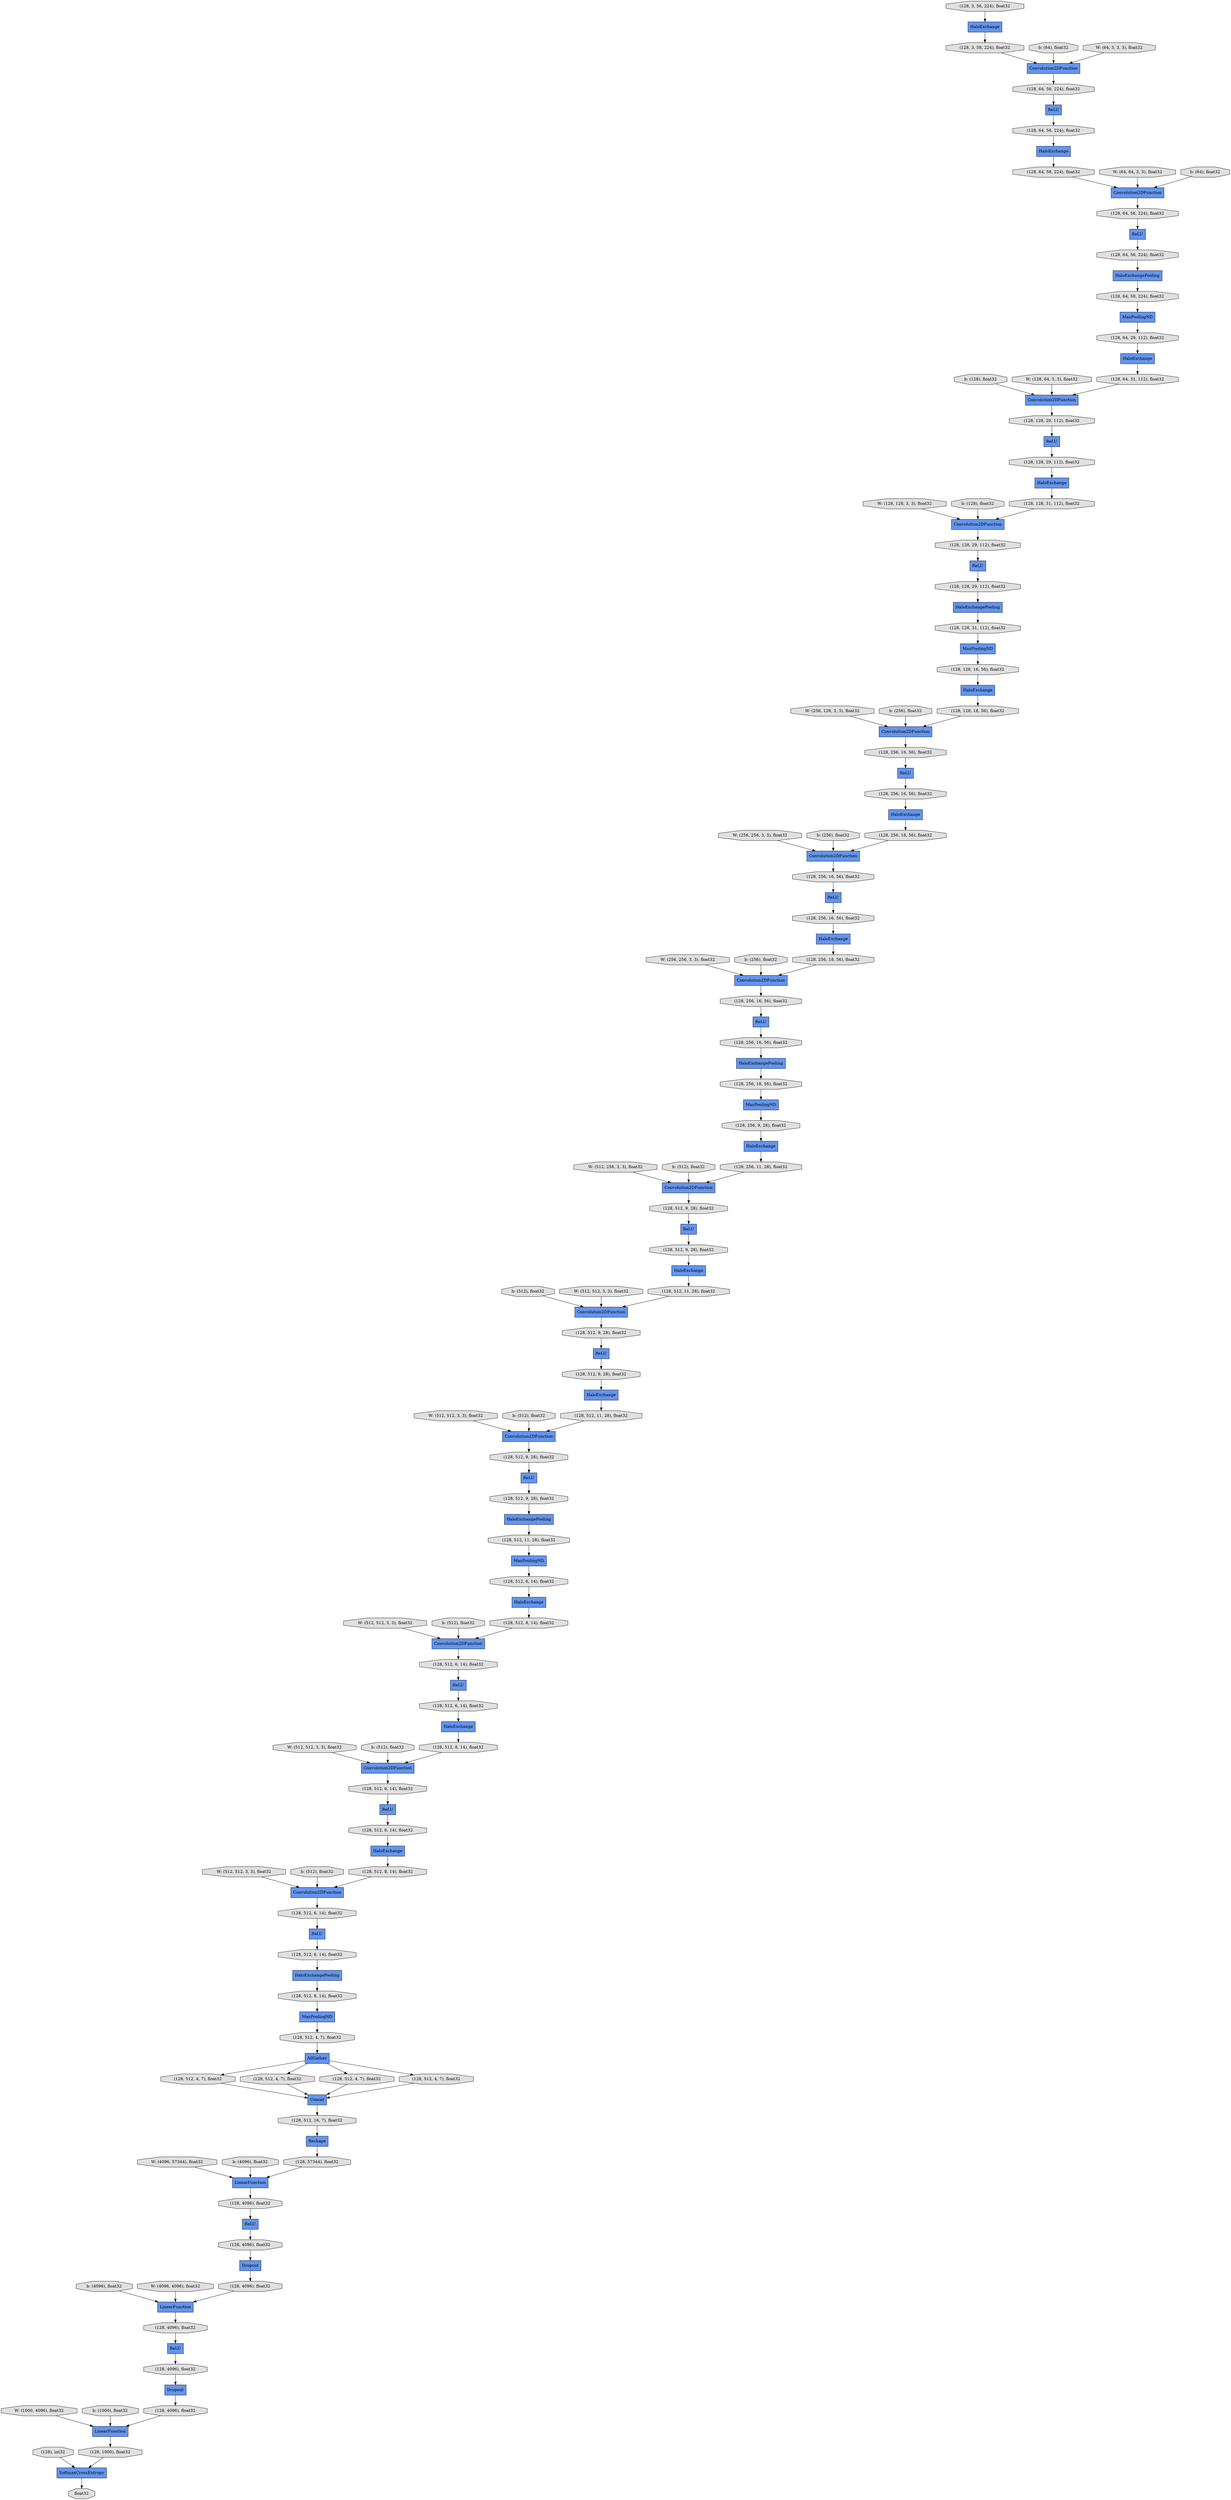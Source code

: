 digraph graphname{rankdir=TB;47146342285392 [label="ReLU",shape="record",fillcolor="#6495ED",style="filled"];47146349518992 [label="(128, 4096), float32",shape="octagon",fillcolor="#E0E0E0",style="filled"];47146342285456 [label="HaloExchange",shape="record",fillcolor="#6495ED",style="filled"];47144398725392 [label="b: (512), float32",shape="octagon",fillcolor="#E0E0E0",style="filled"];47146342113616 [label="ReLU",shape="record",fillcolor="#6495ED",style="filled"];47146349502864 [label="(128, 512, 4, 7), float32",shape="octagon",fillcolor="#E0E0E0",style="filled"];47146341998992 [label="(128, 512, 11, 28), float32",shape="octagon",fillcolor="#E0E0E0",style="filled"];47144398733776 [label="b: (4096), float32",shape="octagon",fillcolor="#E0E0E0",style="filled"];47146341999056 [label="(128, 512, 9, 28), float32",shape="octagon",fillcolor="#E0E0E0",style="filled"];47146341999120 [label="(128, 512, 9, 28), float32",shape="octagon",fillcolor="#E0E0E0",style="filled"];47146349519440 [label="(128, 4096), float32",shape="octagon",fillcolor="#E0E0E0",style="filled"];47144398725712 [label="W: (512, 512, 3, 3), float32",shape="octagon",fillcolor="#E0E0E0",style="filled"];47146342539856 [label="HaloExchange",shape="record",fillcolor="#6495ED",style="filled"];47146349503120 [label="(128, 512, 4, 7), float32",shape="octagon",fillcolor="#E0E0E0",style="filled"];47144398734096 [label="W: (1000, 4096), float32",shape="octagon",fillcolor="#E0E0E0",style="filled"];47146349503248 [label="(128, 512, 4, 7), float32",shape="octagon",fillcolor="#E0E0E0",style="filled"];47146341999376 [label="(128, 256, 9, 28), float32",shape="octagon",fillcolor="#E0E0E0",style="filled"];47146349519760 [label="(128, 1000), float32",shape="octagon",fillcolor="#E0E0E0",style="filled"];47146341999504 [label="ReLU",shape="record",fillcolor="#6495ED",style="filled"];47144398726096 [label="b: (512), float32",shape="octagon",fillcolor="#E0E0E0",style="filled"];47146349503440 [label="(128, 512, 4, 7), float32",shape="octagon",fillcolor="#E0E0E0",style="filled"];47146349503504 [label="(128), int32",shape="octagon",fillcolor="#E0E0E0",style="filled"];47146349519888 [label="float32",shape="octagon",fillcolor="#E0E0E0",style="filled"];47146342114320 [label="Convolution2DFunction",shape="record",fillcolor="#6495ED",style="filled"];47144398734480 [label="b: (1000), float32",shape="octagon",fillcolor="#E0E0E0",style="filled"];47146349503632 [label="ReLU",shape="record",fillcolor="#6495ED",style="filled"];47146349503760 [label="(128, 512, 16, 7), float32",shape="octagon",fillcolor="#E0E0E0",style="filled"];47144398726416 [label="W: (512, 512, 3, 3), float32",shape="octagon",fillcolor="#E0E0E0",style="filled"];47146342114576 [label="HaloExchange",shape="record",fillcolor="#6495ED",style="filled"];47144208721232 [label="Dropout",shape="record",fillcolor="#6495ED",style="filled"];47146342000080 [label="(128, 512, 9, 28), float32",shape="octagon",fillcolor="#E0E0E0",style="filled"];47146342000208 [label="Convolution2DFunction",shape="record",fillcolor="#6495ED",style="filled"];47144398726800 [label="b: (512), float32",shape="octagon",fillcolor="#E0E0E0",style="filled"];47146342000336 [label="MaxPoolingND",shape="record",fillcolor="#6495ED",style="filled"];47146342000464 [label="Convolution2DFunction",shape="record",fillcolor="#6495ED",style="filled"];47146342000528 [label="(128, 512, 11, 28), float32",shape="octagon",fillcolor="#E0E0E0",style="filled"];47144398727120 [label="W: (512, 512, 3, 3), float32",shape="octagon",fillcolor="#E0E0E0",style="filled"];47146342385680 [label="HaloExchangePooling",shape="record",fillcolor="#6495ED",style="filled"];47146349504592 [label="(128, 57344), float32",shape="octagon",fillcolor="#E0E0E0",style="filled"];47146349504720 [label="LinearFunction",shape="record",fillcolor="#6495ED",style="filled"];47146293602512 [label="Convolution2DFunction",shape="record",fillcolor="#6495ED",style="filled"];47146342000848 [label="HaloExchange",shape="record",fillcolor="#6495ED",style="filled"];47146342000912 [label="HaloExchange",shape="record",fillcolor="#6495ED",style="filled"];47146349504848 [label="(128, 4096), float32",shape="octagon",fillcolor="#E0E0E0",style="filled"];47144398727504 [label="b: (512), float32",shape="octagon",fillcolor="#E0E0E0",style="filled"];47146342001040 [label="ReLU",shape="record",fillcolor="#6495ED",style="filled"];47146293602768 [label="ReLU",shape="record",fillcolor="#6495ED",style="filled"];47146342386128 [label="Convolution2DFunction",shape="record",fillcolor="#6495ED",style="filled"];47146349505104 [label="(128, 4096), float32",shape="octagon",fillcolor="#E0E0E0",style="filled"];47146342001232 [label="(128, 256, 16, 56), float32",shape="octagon",fillcolor="#E0E0E0",style="filled"];47146293602960 [label="ReLU",shape="record",fillcolor="#6495ED",style="filled"];47144398727824 [label="W: (512, 512, 3, 3), float32",shape="octagon",fillcolor="#E0E0E0",style="filled"];47146349505232 [label="LinearFunction",shape="record",fillcolor="#6495ED",style="filled"];47146293603024 [label="(128, 512, 6, 14), float32",shape="octagon",fillcolor="#E0E0E0",style="filled"];47146342001360 [label="(128, 256, 11, 28), float32",shape="octagon",fillcolor="#E0E0E0",style="filled"];47146293603152 [label="Convolution2DFunction",shape="record",fillcolor="#6495ED",style="filled"];47146342001616 [label="Convolution2DFunction",shape="record",fillcolor="#6495ED",style="filled"];47144398728208 [label="b: (512), float32",shape="octagon",fillcolor="#E0E0E0",style="filled"];47146293603344 [label="(128, 512, 6, 14), float32",shape="octagon",fillcolor="#E0E0E0",style="filled"];47146342001680 [label="(128, 512, 11, 28), float32",shape="octagon",fillcolor="#E0E0E0",style="filled"];47146342001808 [label="HaloExchange",shape="record",fillcolor="#6495ED",style="filled"];47146293603536 [label="(128, 512, 8, 14), float32",shape="octagon",fillcolor="#E0E0E0",style="filled"];47144398728528 [label="W: (4096, 57344), float32",shape="octagon",fillcolor="#E0E0E0",style="filled"];47146342002000 [label="HaloExchangePooling",shape="record",fillcolor="#6495ED",style="filled"];47146349505936 [label="(128, 4096), float32",shape="octagon",fillcolor="#E0E0E0",style="filled"];47146342002064 [label="(128, 512, 9, 28), float32",shape="octagon",fillcolor="#E0E0E0",style="filled"];47146342002256 [label="(128, 512, 9, 28), float32",shape="octagon",fillcolor="#E0E0E0",style="filled"];47146349506192 [label="Dropout",shape="record",fillcolor="#6495ED",style="filled"];47144398728848 [label="b: (4096), float32",shape="octagon",fillcolor="#E0E0E0",style="filled"];47146349506256 [label="(128, 4096), float32",shape="octagon",fillcolor="#E0E0E0",style="filled"];47146293604048 [label="HaloExchange",shape="record",fillcolor="#6495ED",style="filled"];47146342002384 [label="(128, 256, 18, 56), float32",shape="octagon",fillcolor="#E0E0E0",style="filled"];47146293604112 [label="(128, 512, 6, 14), float32",shape="octagon",fillcolor="#E0E0E0",style="filled"];47146342002448 [label="(128, 512, 9, 28), float32",shape="octagon",fillcolor="#E0E0E0",style="filled"];47144398729168 [label="W: (4096, 4096), float32",shape="octagon",fillcolor="#E0E0E0",style="filled"];47146342002640 [label="(128, 256, 16, 56), float32",shape="octagon",fillcolor="#E0E0E0",style="filled"];47144398712912 [label="b: (128), float32",shape="octagon",fillcolor="#E0E0E0",style="filled"];47146342035600 [label="(128, 64, 56, 224), float32",shape="octagon",fillcolor="#E0E0E0",style="filled"];47146293637456 [label="ReLU",shape="record",fillcolor="#6495ED",style="filled"];47146293637520 [label="(128, 256, 18, 56), float32",shape="octagon",fillcolor="#E0E0E0",style="filled"];47144398713232 [label="W: (128, 128, 3, 3), float32",shape="octagon",fillcolor="#E0E0E0",style="filled"];47146293637584 [label="(128, 128, 31, 112), float32",shape="octagon",fillcolor="#E0E0E0",style="filled"];47146342035920 [label="(128, 64, 29, 112), float32",shape="octagon",fillcolor="#E0E0E0",style="filled"];47146293637648 [label="(128, 128, 29, 112), float32",shape="octagon",fillcolor="#E0E0E0",style="filled"];47146293637712 [label="(128, 128, 31, 112), float32",shape="octagon",fillcolor="#E0E0E0",style="filled"];47144398869136 [label="(128, 3, 56, 224), float32",shape="octagon",fillcolor="#E0E0E0",style="filled"];47146293637840 [label="(128, 256, 16, 56), float32",shape="octagon",fillcolor="#E0E0E0",style="filled"];47144398713616 [label="b: (128), float32",shape="octagon",fillcolor="#E0E0E0",style="filled"];47146342036240 [label="(128, 64, 56, 224), float32",shape="octagon",fillcolor="#E0E0E0",style="filled"];47146342609872 [label="(128, 512, 8, 14), float32",shape="octagon",fillcolor="#E0E0E0",style="filled"];47146293638096 [label="(128, 256, 18, 56), float32",shape="octagon",fillcolor="#E0E0E0",style="filled"];47146293638160 [label="(128, 256, 16, 56), float32",shape="octagon",fillcolor="#E0E0E0",style="filled"];47146342036496 [label="MaxPoolingND",shape="record",fillcolor="#6495ED",style="filled"];47146293638224 [label="HaloExchangePooling",shape="record",fillcolor="#6495ED",style="filled"];47144398713936 [label="W: (256, 128, 3, 3), float32",shape="octagon",fillcolor="#E0E0E0",style="filled"];47146293638288 [label="Reshape",shape="record",fillcolor="#6495ED",style="filled"];47146342036624 [label="HaloExchangePooling",shape="record",fillcolor="#6495ED",style="filled"];47146342610192 [label="AllGather",shape="record",fillcolor="#6495ED",style="filled"];47146342036752 [label="HaloExchange",shape="record",fillcolor="#6495ED",style="filled"];47146342208848 [label="(128, 64, 58, 224), float32",shape="octagon",fillcolor="#E0E0E0",style="filled"];47146293638608 [label="HaloExchange",shape="record",fillcolor="#6495ED",style="filled"];47144398714320 [label="b: (256), float32",shape="octagon",fillcolor="#E0E0E0",style="filled"];47146342037008 [label="Convolution2DFunction",shape="record",fillcolor="#6495ED",style="filled"];47146293638736 [label="HaloExchange",shape="record",fillcolor="#6495ED",style="filled"];47146342037136 [label="(128, 64, 56, 224), float32",shape="octagon",fillcolor="#E0E0E0",style="filled"];47146293638864 [label="Convolution2DFunction",shape="record",fillcolor="#6495ED",style="filled"];47144398714640 [label="W: (256, 256, 3, 3), float32",shape="octagon",fillcolor="#E0E0E0",style="filled"];47146293638992 [label="Convolution2DFunction",shape="record",fillcolor="#6495ED",style="filled"];47144398829392 [label="Convolution2DFunction",shape="record",fillcolor="#6495ED",style="filled"];47146342610832 [label="(128, 512, 8, 14), float32",shape="octagon",fillcolor="#E0E0E0",style="filled"];47146293639056 [label="MaxPoolingND",shape="record",fillcolor="#6495ED",style="filled"];47146293557136 [label="(128, 64, 58, 224), float32",shape="octagon",fillcolor="#E0E0E0",style="filled"];47142784071632 [label="ReLU",shape="record",fillcolor="#6495ED",style="filled"];47146293639184 [label="Convolution2DFunction",shape="record",fillcolor="#6495ED",style="filled"];47146342037520 [label="(128, 3, 58, 224), float32",shape="octagon",fillcolor="#E0E0E0",style="filled"];47146293639312 [label="HaloExchange",shape="record",fillcolor="#6495ED",style="filled"];47144398715024 [label="b: (256), float32",shape="octagon",fillcolor="#E0E0E0",style="filled"];47146342611216 [label="(128, 512, 6, 14), float32",shape="octagon",fillcolor="#E0E0E0",style="filled"];47146293639440 [label="(128, 128, 29, 112), float32",shape="octagon",fillcolor="#E0E0E0",style="filled"];47144398829840 [label="HaloExchange",shape="record",fillcolor="#6495ED",style="filled"];47146342611280 [label="(128, 512, 4, 7), float32",shape="octagon",fillcolor="#E0E0E0",style="filled"];47146293639568 [label="(128, 256, 16, 56), float32",shape="octagon",fillcolor="#E0E0E0",style="filled"];47144398641552 [label="b: (64), float32",shape="octagon",fillcolor="#E0E0E0",style="filled"];47146342611408 [label="(128, 512, 6, 14), float32",shape="octagon",fillcolor="#E0E0E0",style="filled"];47144398715344 [label="W: (256, 256, 3, 3), float32",shape="octagon",fillcolor="#E0E0E0",style="filled"];47146293639632 [label="ReLU",shape="record",fillcolor="#6495ED",style="filled"];47144398641616 [label="W: (64, 3, 3, 3), float32",shape="octagon",fillcolor="#E0E0E0",style="filled"];47146342611472 [label="HaloExchangePooling",shape="record",fillcolor="#6495ED",style="filled"];47144179481104 [label="MaxPoolingND",shape="record",fillcolor="#6495ED",style="filled"];47146293639760 [label="ReLU",shape="record",fillcolor="#6495ED",style="filled"];47146342611600 [label="(128, 512, 6, 14), float32",shape="octagon",fillcolor="#E0E0E0",style="filled"];47146293639824 [label="(128, 128, 16, 56), float32",shape="octagon",fillcolor="#E0E0E0",style="filled"];47144398830352 [label="Concat",shape="record",fillcolor="#6495ED",style="filled"];47146342210320 [label="(128, 64, 56, 224), float32",shape="octagon",fillcolor="#E0E0E0",style="filled"];47144398715728 [label="b: (256), float32",shape="octagon",fillcolor="#E0E0E0",style="filled"];47146293640016 [label="(128, 128, 29, 112), float32",shape="octagon",fillcolor="#E0E0E0",style="filled"];47146342611920 [label="MaxPoolingND",shape="record",fillcolor="#6495ED",style="filled"];47146293640144 [label="(128, 256, 16, 56), float32",shape="octagon",fillcolor="#E0E0E0",style="filled"];47146342210512 [label="ReLU",shape="record",fillcolor="#6495ED",style="filled"];47146342611984 [label="(128, 512, 6, 14), float32",shape="octagon",fillcolor="#E0E0E0",style="filled"];47144398642256 [label="W: (64, 64, 3, 3), float32",shape="octagon",fillcolor="#E0E0E0",style="filled"];47144398716048 [label="W: (512, 256, 3, 3), float32",shape="octagon",fillcolor="#E0E0E0",style="filled"];47146293640336 [label="(128, 128, 29, 112), float32",shape="octagon",fillcolor="#E0E0E0",style="filled"];47146293640528 [label="Convolution2DFunction",shape="record",fillcolor="#6495ED",style="filled"];47146342194512 [label="ReLU",shape="record",fillcolor="#6495ED",style="filled"];47146293640592 [label="(128, 128, 18, 56), float32",shape="octagon",fillcolor="#E0E0E0",style="filled"];47144398642576 [label="b: (64), float32",shape="octagon",fillcolor="#E0E0E0",style="filled"];47144398716432 [label="b: (512), float32",shape="octagon",fillcolor="#E0E0E0",style="filled"];47146342612560 [label="(128, 512, 8, 14), float32",shape="octagon",fillcolor="#E0E0E0",style="filled"];47146293640784 [label="ReLU",shape="record",fillcolor="#6495ED",style="filled"];47146342071952 [label="SoftmaxCrossEntropy",shape="record",fillcolor="#6495ED",style="filled"];47146342260432 [label="LinearFunction",shape="record",fillcolor="#6495ED",style="filled"];47146293640912 [label="(128, 64, 31, 112), float32",shape="octagon",fillcolor="#E0E0E0",style="filled"];47144398642896 [label="W: (128, 64, 3, 3), float32",shape="octagon",fillcolor="#E0E0E0",style="filled"];47146293640976 [label="ReLU",shape="record",fillcolor="#6495ED",style="filled"];47144398716752 [label="W: (512, 512, 3, 3), float32",shape="octagon",fillcolor="#E0E0E0",style="filled"];47146293641104 [label="HaloExchange",shape="record",fillcolor="#6495ED",style="filled"];47146342036240 -> 47146342285456;47146293640784 -> 47146342002448;47146342002256 -> 47146293640976;47144398829840 -> 47146293637584;47146342609872 -> 47146293603152;47146342539856 -> 47146293640912;47146349505936 -> 47146349505232;47146342000528 -> 47146342000464;47146293557136 -> 47146342386128;47146342071952 -> 47146349519888;47146293639440 -> 47146342036624;47146342610192 -> 47146349503440;47146342002384 -> 47146293639056;47146293639312 -> 47146293638096;47146293638608 -> 47146342000528;47144179481104 -> 47146342035920;47146342612560 -> 47146342611920;47146293602768 -> 47146342611216;47144398716432 -> 47146293638992;47146341999376 -> 47146293638736;47146293639568 -> 47146293639632;47146349505232 -> 47146349506256;47146342385680 -> 47146342208848;47146349504720 -> 47146349519760;47144398716048 -> 47146293638992;47146293603344 -> 47146342000912;47146293639184 -> 47146293640144;47146342610832 -> 47146293602512;47146293603024 -> 47146342001808;47146342037136 -> 47146342285392;47144208721232 -> 47146349505936;47146342210512 -> 47146293639440;47146349503760 -> 47146293638288;47146342194512 -> 47146293640016;47146293637456 -> 47146293638160;47146293637840 -> 47146293641104;47146293640144 -> 47146293637456;47144398713936 -> 47146293638864;47146293637712 -> 47146342036496;47146349519760 -> 47146342071952;47144398642256 -> 47146342386128;47146342285456 -> 47146293557136;47146349503440 -> 47144398830352;47144398642576 -> 47146342386128;47146342001232 -> 47146293638224;47146342208848 -> 47144179481104;47146342001040 -> 47146342002064;47146293638736 -> 47146342001360;47146341998992 -> 47146342000336;47144398725392 -> 47146342000464;47146293604112 -> 47146341999504;47146293603536 -> 47146342001616;47146293637520 -> 47146293639184;47146342114320 -> 47146342035600;47146349506256 -> 47146349503632;47146342610192 -> 47146349503248;47146342000208 -> 47146341999056;47144398734480 -> 47146349504720;47144398727824 -> 47146293603152;47144398726416 -> 47146342001616;47146349519440 -> 47146349504720;47146349503632 -> 47146349518992;47142784071632 -> 47146349504848;47146293638096 -> 47146293640528;47144398714640 -> 47146293639184;47144398829392 -> 47146293640336;47146349503120 -> 47144398830352;47146293638992 -> 47146342002256;47146293638288 -> 47146349504592;47146342002448 -> 47146342000848;47146342000336 -> 47146293603024;47146349518992 -> 47146349506192;47144398713616 -> 47146342037008;47146293640592 -> 47146293638864;47146293637648 -> 47146342210512;47146342611984 -> 47146342611472;47146342001360 -> 47146293638992;47146342611408 -> 47146293602768;47146293639760 -> 47146342001232;47146342000464 -> 47146341999120;47146293638224 -> 47146342002384;47146293604048 -> 47146342609872;47144398727120 -> 47146293602512;47146341999504 -> 47146293603344;47146293639632 -> 47146293637840;47144398714320 -> 47146293638864;47146342002640 -> 47146293639760;47146293638864 -> 47146293639568;47146293640528 -> 47146342002640;47144398729168 -> 47146349505232;47146293638160 -> 47146293639312;47146342036752 -> 47146293640592;47144398869136 -> 47146342114576;47146293640016 -> 47144398829840;47144398728208 -> 47146293603152;47146342000848 -> 47146342001680;47146293640976 -> 47146342000080;47146293640336 -> 47146342194512;47146342386128 -> 47146342037136;47146342035600 -> 47146342113616;47146342260432 -> 47146349505104;47146342611472 -> 47146342612560;47146349503504 -> 47146342071952;47144398713232 -> 47146342037008;47146349506192 -> 47146349519440;47146349505104 -> 47142784071632;47144398728528 -> 47146342260432;47146349503248 -> 47144398830352;47146342037008 -> 47146293637648;47146342001616 -> 47146293604112;47146349504848 -> 47144208721232;47144398726800 -> 47146342001616;47146342610192 -> 47146349502864;47144398641552 -> 47146342114320;47146342035920 -> 47146342539856;47144398728848 -> 47146342260432;47146342000080 -> 47146293638608;47146342036496 -> 47146293639824;47146342611216 -> 47146293604048;47146342610192 -> 47146349503120;47144398716752 -> 47146342000464;47144398715024 -> 47146293639184;47144398715344 -> 47146293640528;47146342114576 -> 47146342037520;47146293603152 -> 47146342611600;47146342001680 -> 47146342000208;47146293637584 -> 47146342037008;47146293639824 -> 47146342036752;47146342113616 -> 47146342036240;47144398727504 -> 47146293602512;47146293640912 -> 47144398829392;47144398642896 -> 47144398829392;47146342002000 -> 47146341998992;47144398725712 -> 47146342000208;47146342285392 -> 47146342210320;47146349504592 -> 47146342260432;47146293641104 -> 47146293637520;47146341999120 -> 47146293640784;47144398641616 -> 47146342114320;47146293602512 -> 47146342611408;47146342000912 -> 47146342610832;47146342611280 -> 47146342610192;47146342037520 -> 47146342114320;47146349502864 -> 47144398830352;47146342002064 -> 47146342002000;47146341999056 -> 47146342001040;47146342036624 -> 47146293637712;47144398830352 -> 47146349503760;47146342001808 -> 47146293603536;47146293602960 -> 47146342611984;47146293639056 -> 47146341999376;47144398715728 -> 47146293640528;47146342611920 -> 47146342611280;47146342611600 -> 47146293602960;47146342210320 -> 47146342385680;47144398733776 -> 47146349505232;47144398712912 -> 47144398829392;47144398734096 -> 47146349504720;47144398726096 -> 47146342000208;}